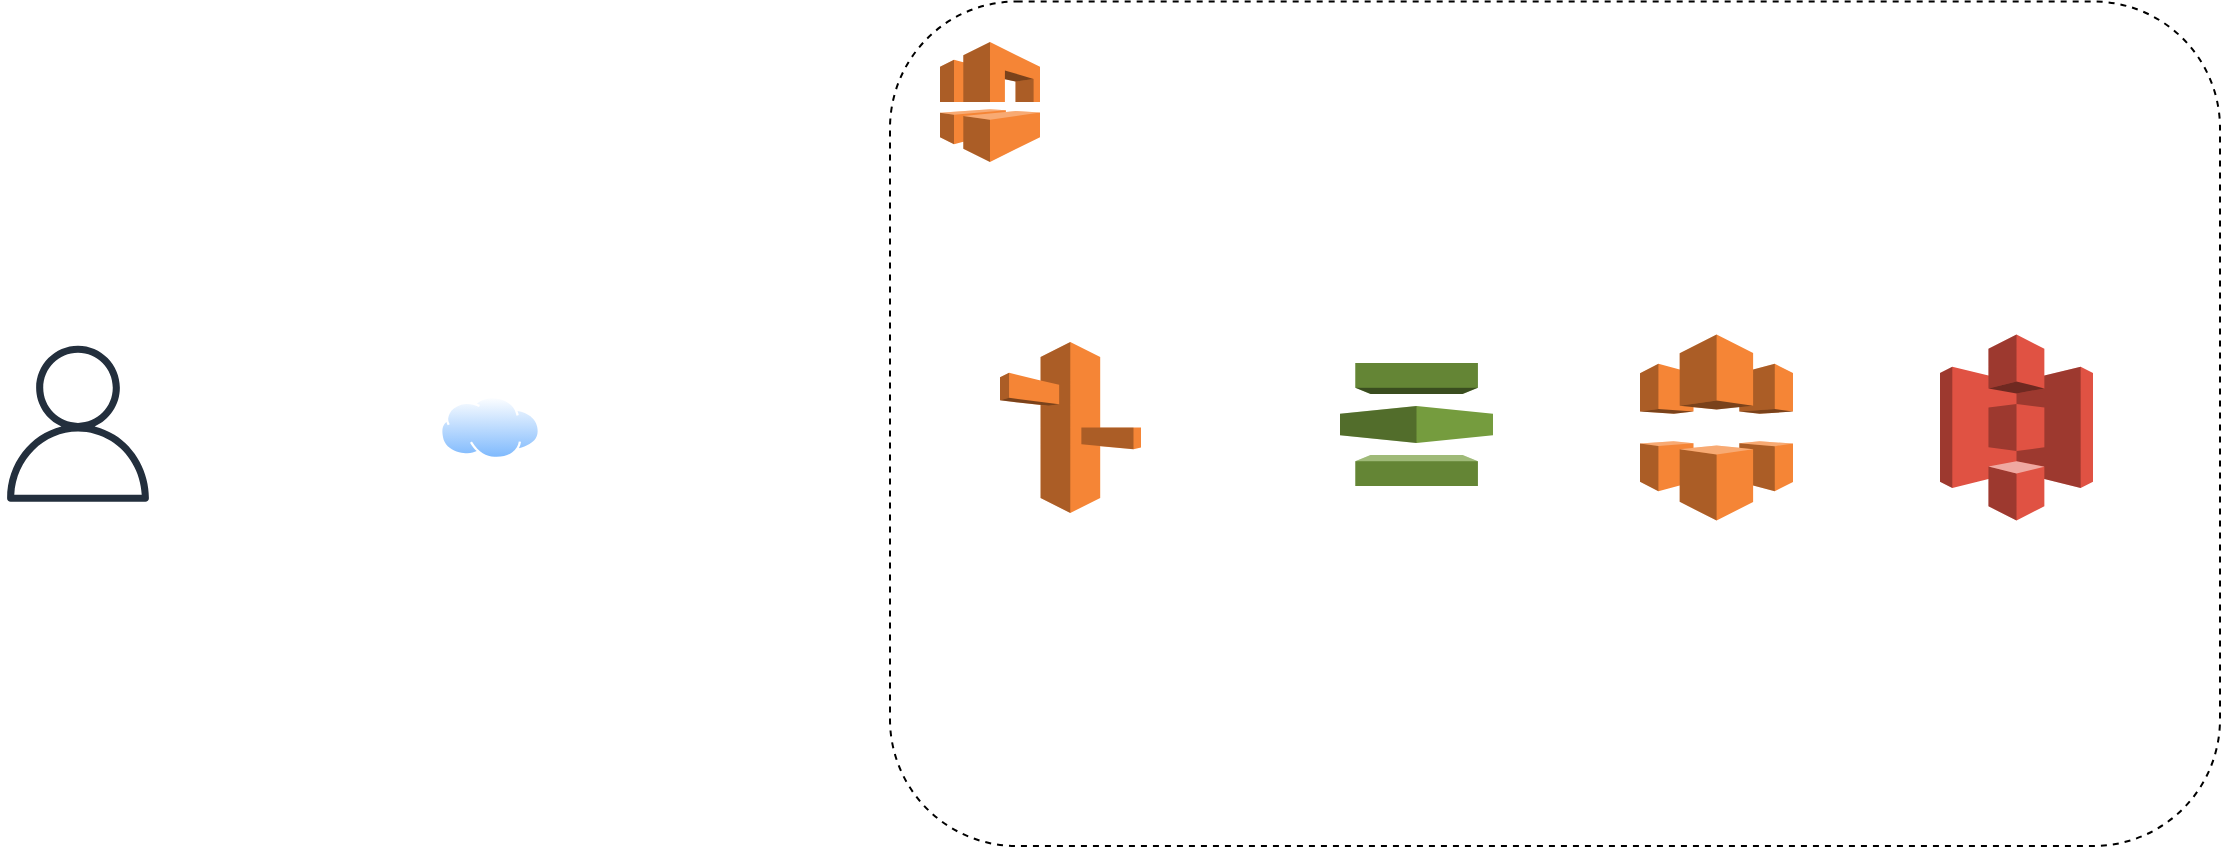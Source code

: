 <mxfile version="16.4.5" type="github" pages="3">
  <diagram id="mFJ4cPxP4Nz1lQu3-xth" name="Static with s3">
    <mxGraphModel dx="1396" dy="730" grid="1" gridSize="10" guides="1" tooltips="1" connect="1" arrows="1" fold="1" page="1" pageScale="1" pageWidth="850" pageHeight="1100" math="0" shadow="0">
      <root>
        <mxCell id="0" />
        <mxCell id="1" parent="0" />
        <mxCell id="e2iO8RETkdHzR0rTZRDU-7" value="" style="rounded=1;whiteSpace=wrap;html=1;dashed=1;" vertex="1" parent="1">
          <mxGeometry x="545" y="47.75" width="665" height="422.25" as="geometry" />
        </mxCell>
        <mxCell id="e2iO8RETkdHzR0rTZRDU-1" value="" style="outlineConnect=0;dashed=0;verticalLabelPosition=bottom;verticalAlign=top;align=center;html=1;shape=mxgraph.aws3.cloudfront;fillColor=#F58536;gradientColor=none;" vertex="1" parent="1">
          <mxGeometry x="920" y="214.25" width="76.5" height="93" as="geometry" />
        </mxCell>
        <mxCell id="e2iO8RETkdHzR0rTZRDU-2" value="" style="outlineConnect=0;dashed=0;verticalLabelPosition=bottom;verticalAlign=top;align=center;html=1;shape=mxgraph.aws3.route_53;fillColor=#F58536;gradientColor=none;" vertex="1" parent="1">
          <mxGeometry x="600" y="218" width="70.5" height="85.5" as="geometry" />
        </mxCell>
        <mxCell id="e2iO8RETkdHzR0rTZRDU-3" value="" style="outlineConnect=0;dashed=0;verticalLabelPosition=bottom;verticalAlign=top;align=center;html=1;shape=mxgraph.aws3.s3;fillColor=#E05243;gradientColor=none;" vertex="1" parent="1">
          <mxGeometry x="1070" y="214.25" width="76.5" height="93" as="geometry" />
        </mxCell>
        <mxCell id="e2iO8RETkdHzR0rTZRDU-4" value="" style="outlineConnect=0;dashed=0;verticalLabelPosition=bottom;verticalAlign=top;align=center;html=1;shape=mxgraph.aws3.certificate_manager;fillColor=#759C3E;gradientColor=none;" vertex="1" parent="1">
          <mxGeometry x="770" y="228.5" width="76.5" height="61.5" as="geometry" />
        </mxCell>
        <mxCell id="e2iO8RETkdHzR0rTZRDU-5" value="" style="outlineConnect=0;dashed=0;verticalLabelPosition=bottom;verticalAlign=top;align=center;html=1;shape=mxgraph.aws3.vpc;fillColor=#F58536;gradientColor=none;" vertex="1" parent="1">
          <mxGeometry x="570" y="68" width="50" height="60" as="geometry" />
        </mxCell>
        <mxCell id="e2iO8RETkdHzR0rTZRDU-8" value="" style="sketch=0;outlineConnect=0;fontColor=#232F3E;gradientColor=none;fillColor=#232F3D;strokeColor=none;dashed=0;verticalLabelPosition=bottom;verticalAlign=top;align=center;html=1;fontSize=12;fontStyle=0;aspect=fixed;pointerEvents=1;shape=mxgraph.aws4.user;" vertex="1" parent="1">
          <mxGeometry x="100" y="219.88" width="78" height="78" as="geometry" />
        </mxCell>
        <mxCell id="e2iO8RETkdHzR0rTZRDU-9" value="" style="aspect=fixed;perimeter=ellipsePerimeter;html=1;align=center;shadow=0;dashed=0;spacingTop=3;image;image=img/lib/active_directory/internet_cloud.svg;" vertex="1" parent="1">
          <mxGeometry x="320" y="245" width="50" height="31.5" as="geometry" />
        </mxCell>
      </root>
    </mxGraphModel>
  </diagram>
  <diagram id="Z3FEp5vJDdo99468AjEh" name="Static with lambda">
    <mxGraphModel dx="1396" dy="730" grid="1" gridSize="10" guides="1" tooltips="1" connect="1" arrows="1" fold="1" page="1" pageScale="1" pageWidth="850" pageHeight="1100" math="0" shadow="0">
      <root>
        <mxCell id="N0TJe6-_TidBOoUciS3H-0" />
        <mxCell id="N0TJe6-_TidBOoUciS3H-1" parent="N0TJe6-_TidBOoUciS3H-0" />
        <mxCell id="58nJqoUuVCChqt-6bjQs-0" value="" style="rounded=1;whiteSpace=wrap;html=1;dashed=1;" vertex="1" parent="N0TJe6-_TidBOoUciS3H-1">
          <mxGeometry x="530" y="50" width="570" height="420" as="geometry" />
        </mxCell>
        <mxCell id="58nJqoUuVCChqt-6bjQs-2" value="" style="outlineConnect=0;dashed=0;verticalLabelPosition=bottom;verticalAlign=top;align=center;html=1;shape=mxgraph.aws3.route_53;fillColor=#F58536;gradientColor=none;" vertex="1" parent="N0TJe6-_TidBOoUciS3H-1">
          <mxGeometry x="577" y="233" width="70.5" height="85.5" as="geometry" />
        </mxCell>
        <mxCell id="58nJqoUuVCChqt-6bjQs-5" value="" style="outlineConnect=0;dashed=0;verticalLabelPosition=bottom;verticalAlign=top;align=center;html=1;shape=mxgraph.aws3.vpc;fillColor=#F58536;gradientColor=none;" vertex="1" parent="N0TJe6-_TidBOoUciS3H-1">
          <mxGeometry x="560" y="70" width="50" height="60" as="geometry" />
        </mxCell>
        <mxCell id="58nJqoUuVCChqt-6bjQs-6" value="" style="sketch=0;outlineConnect=0;fontColor=#232F3E;gradientColor=none;fillColor=#232F3D;strokeColor=none;dashed=0;verticalLabelPosition=bottom;verticalAlign=top;align=center;html=1;fontSize=12;fontStyle=0;aspect=fixed;pointerEvents=1;shape=mxgraph.aws4.user;" vertex="1" parent="N0TJe6-_TidBOoUciS3H-1">
          <mxGeometry x="130" y="243.25" width="78" height="78" as="geometry" />
        </mxCell>
        <mxCell id="58nJqoUuVCChqt-6bjQs-7" value="" style="aspect=fixed;perimeter=ellipsePerimeter;html=1;align=center;shadow=0;dashed=0;spacingTop=3;image;image=img/lib/active_directory/internet_cloud.svg;" vertex="1" parent="N0TJe6-_TidBOoUciS3H-1">
          <mxGeometry x="360" y="266.5" width="50" height="31.5" as="geometry" />
        </mxCell>
        <mxCell id="58nJqoUuVCChqt-6bjQs-8" value="" style="outlineConnect=0;dashed=0;verticalLabelPosition=bottom;verticalAlign=top;align=center;html=1;shape=mxgraph.aws3.api_gateway;fillColor=#D9A741;gradientColor=none;" vertex="1" parent="N0TJe6-_TidBOoUciS3H-1">
          <mxGeometry x="790" y="228.25" width="76.5" height="93" as="geometry" />
        </mxCell>
        <mxCell id="58nJqoUuVCChqt-6bjQs-9" value="" style="outlineConnect=0;dashed=0;verticalLabelPosition=bottom;verticalAlign=top;align=center;html=1;shape=mxgraph.aws3.lambda;fillColor=#F58534;gradientColor=none;" vertex="1" parent="N0TJe6-_TidBOoUciS3H-1">
          <mxGeometry x="940" y="233" width="76.5" height="93" as="geometry" />
        </mxCell>
      </root>
    </mxGraphModel>
  </diagram>
  <diagram id="W7bCZb6AP83vehbJrxfa" name="Deployments">
    <mxGraphModel dx="1392" dy="726" grid="1" gridSize="10" guides="1" tooltips="1" connect="1" arrows="1" fold="1" page="1" pageScale="1" pageWidth="850" pageHeight="1100" math="0" shadow="0">
      <root>
        <mxCell id="Ajnb2-8__Jj_rYYKAIfD-0" />
        <mxCell id="Ajnb2-8__Jj_rYYKAIfD-1" parent="Ajnb2-8__Jj_rYYKAIfD-0" />
        <mxCell id="WLN8u38fRH69nosS1adu-7" value="" style="rounded=1;whiteSpace=wrap;html=1;dashed=1;" vertex="1" parent="Ajnb2-8__Jj_rYYKAIfD-1">
          <mxGeometry x="800" y="40" width="300" height="430" as="geometry" />
        </mxCell>
        <mxCell id="WLN8u38fRH69nosS1adu-1" value="vpc" style="outlineConnect=0;dashed=0;verticalLabelPosition=bottom;verticalAlign=top;align=center;html=1;shape=mxgraph.aws3.vpc;fillColor=#F58536;gradientColor=none;" vertex="1" parent="Ajnb2-8__Jj_rYYKAIfD-1">
          <mxGeometry x="830" y="60" width="50" height="60" as="geometry" />
        </mxCell>
        <mxCell id="WLN8u38fRH69nosS1adu-4" value="developer" style="sketch=0;outlineConnect=0;fontColor=#232F3E;gradientColor=none;fillColor=#232F3D;strokeColor=none;dashed=0;verticalLabelPosition=bottom;verticalAlign=top;align=center;html=1;fontSize=12;fontStyle=0;aspect=fixed;pointerEvents=1;shape=mxgraph.aws4.user;" vertex="1" parent="Ajnb2-8__Jj_rYYKAIfD-1">
          <mxGeometry x="370" y="230" width="78" height="78" as="geometry" />
        </mxCell>
        <mxCell id="WLN8u38fRH69nosS1adu-5" value="github repo" style="dashed=0;outlineConnect=0;html=1;align=center;labelPosition=center;verticalLabelPosition=bottom;verticalAlign=top;shape=mxgraph.weblogos.github" vertex="1" parent="Ajnb2-8__Jj_rYYKAIfD-1">
          <mxGeometry x="540" y="230" width="75" height="75" as="geometry" />
        </mxCell>
        <mxCell id="WLN8u38fRH69nosS1adu-9" value="" style="shape=flexArrow;endArrow=classic;html=1;rounded=0;" edge="1" parent="Ajnb2-8__Jj_rYYKAIfD-1">
          <mxGeometry width="50" height="50" relative="1" as="geometry">
            <mxPoint x="572.5" y="390" as="sourcePoint" />
            <mxPoint x="692.5" y="390" as="targetPoint" />
          </mxGeometry>
        </mxCell>
        <mxCell id="WLN8u38fRH69nosS1adu-10" value="" style="shape=flexArrow;endArrow=classic;html=1;rounded=0;" edge="1" parent="Ajnb2-8__Jj_rYYKAIfD-1">
          <mxGeometry width="50" height="50" relative="1" as="geometry">
            <mxPoint x="747.5" y="390" as="sourcePoint" />
            <mxPoint x="867.5" y="390" as="targetPoint" />
          </mxGeometry>
        </mxCell>
        <mxCell id="WLN8u38fRH69nosS1adu-11" value="" style="shape=flexArrow;endArrow=classic;html=1;rounded=0;" edge="1" parent="Ajnb2-8__Jj_rYYKAIfD-1">
          <mxGeometry width="50" height="50" relative="1" as="geometry">
            <mxPoint x="572.5" y="170" as="sourcePoint" />
            <mxPoint x="692.5" y="170" as="targetPoint" />
          </mxGeometry>
        </mxCell>
        <mxCell id="WLN8u38fRH69nosS1adu-12" value="" style="shape=flexArrow;endArrow=classic;html=1;rounded=0;" edge="1" parent="Ajnb2-8__Jj_rYYKAIfD-1">
          <mxGeometry width="50" height="50" relative="1" as="geometry">
            <mxPoint x="747.5" y="170" as="sourcePoint" />
            <mxPoint x="867.5" y="170" as="targetPoint" />
          </mxGeometry>
        </mxCell>
        <mxCell id="WLN8u38fRH69nosS1adu-15" value="github&amp;nbsp;actions" style="dashed=0;outlineConnect=0;html=1;align=center;labelPosition=center;verticalLabelPosition=bottom;verticalAlign=top;shape=mxgraph.weblogos.github" vertex="1" parent="Ajnb2-8__Jj_rYYKAIfD-1">
          <mxGeometry x="710" y="230" width="75" height="75" as="geometry" />
        </mxCell>
      </root>
    </mxGraphModel>
  </diagram>
</mxfile>
